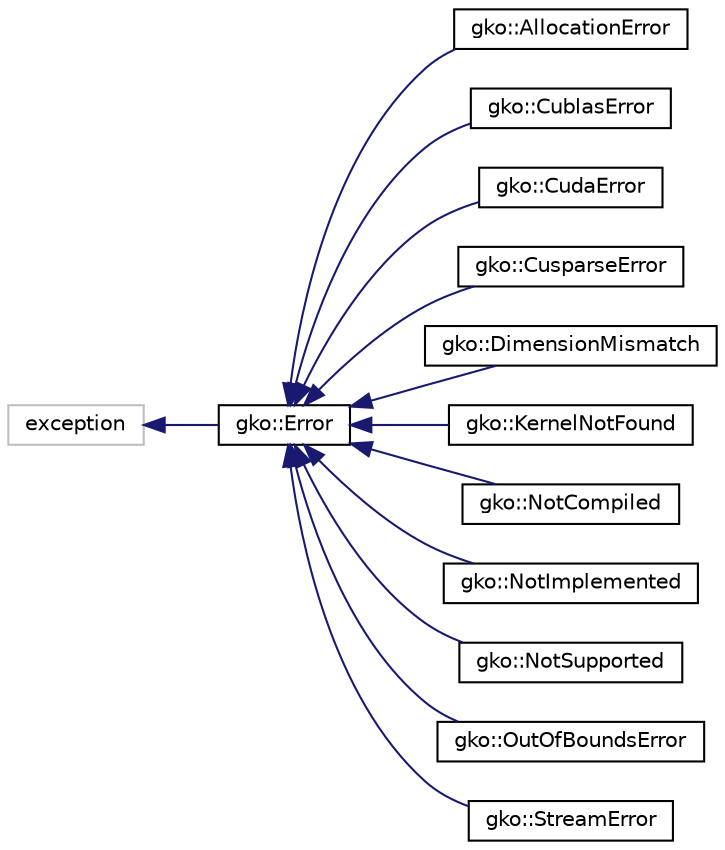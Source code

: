 digraph "Graphical Class Hierarchy"
{
 // INTERACTIVE_SVG=YES
  edge [fontname="Helvetica",fontsize="10",labelfontname="Helvetica",labelfontsize="10"];
  node [fontname="Helvetica",fontsize="10",shape=record];
  rankdir="LR";
  Node1 [label="exception",height=0.2,width=0.4,color="grey75", fillcolor="white", style="filled"];
  Node1 -> Node2 [dir="back",color="midnightblue",fontsize="10",style="solid",fontname="Helvetica"];
  Node2 [label="gko::Error",height=0.2,width=0.4,color="black", fillcolor="white", style="filled",URL="$classgko_1_1Error.html",tooltip="The Error class is used to report exceptional behaviour in library functions. "];
  Node2 -> Node3 [dir="back",color="midnightblue",fontsize="10",style="solid",fontname="Helvetica"];
  Node3 [label="gko::AllocationError",height=0.2,width=0.4,color="black", fillcolor="white", style="filled",URL="$classgko_1_1AllocationError.html",tooltip="AllocationError is thrown if a memory allocation fails. "];
  Node2 -> Node4 [dir="back",color="midnightblue",fontsize="10",style="solid",fontname="Helvetica"];
  Node4 [label="gko::CublasError",height=0.2,width=0.4,color="black", fillcolor="white", style="filled",URL="$classgko_1_1CublasError.html",tooltip="CublasError is thrown when a cuBLAS routine throws a non-zero error code. "];
  Node2 -> Node5 [dir="back",color="midnightblue",fontsize="10",style="solid",fontname="Helvetica"];
  Node5 [label="gko::CudaError",height=0.2,width=0.4,color="black", fillcolor="white", style="filled",URL="$classgko_1_1CudaError.html",tooltip="CudaError is thrown when a CUDA routine throws a non-zero error code. "];
  Node2 -> Node6 [dir="back",color="midnightblue",fontsize="10",style="solid",fontname="Helvetica"];
  Node6 [label="gko::CusparseError",height=0.2,width=0.4,color="black", fillcolor="white", style="filled",URL="$classgko_1_1CusparseError.html",tooltip="CusparseError is thrown when a cuSPARSE routine throws a non-zero error code. "];
  Node2 -> Node7 [dir="back",color="midnightblue",fontsize="10",style="solid",fontname="Helvetica"];
  Node7 [label="gko::DimensionMismatch",height=0.2,width=0.4,color="black", fillcolor="white", style="filled",URL="$classgko_1_1DimensionMismatch.html",tooltip="DimensionMismatch is thrown if an operation is being applied to LinOps of incompatible size..."];
  Node2 -> Node8 [dir="back",color="midnightblue",fontsize="10",style="solid",fontname="Helvetica"];
  Node8 [label="gko::KernelNotFound",height=0.2,width=0.4,color="black", fillcolor="white", style="filled",URL="$classgko_1_1KernelNotFound.html",tooltip="KernelNotFound is thrown if Ginkgo cannot find a kernel which satisfies the criteria imposed by the i..."];
  Node2 -> Node9 [dir="back",color="midnightblue",fontsize="10",style="solid",fontname="Helvetica"];
  Node9 [label="gko::NotCompiled",height=0.2,width=0.4,color="black", fillcolor="white", style="filled",URL="$classgko_1_1NotCompiled.html",tooltip="NotCompiled is thrown when attempting to call an operation which is a part of a module that was not c..."];
  Node2 -> Node10 [dir="back",color="midnightblue",fontsize="10",style="solid",fontname="Helvetica"];
  Node10 [label="gko::NotImplemented",height=0.2,width=0.4,color="black", fillcolor="white", style="filled",URL="$classgko_1_1NotImplemented.html",tooltip="NotImplemented is thrown in case an operation has not yet been implemented (but will be implemented i..."];
  Node2 -> Node11 [dir="back",color="midnightblue",fontsize="10",style="solid",fontname="Helvetica"];
  Node11 [label="gko::NotSupported",height=0.2,width=0.4,color="black", fillcolor="white", style="filled",URL="$classgko_1_1NotSupported.html",tooltip="NotSupported is thrown in case it is not possible to perform the requested operation on the given obj..."];
  Node2 -> Node12 [dir="back",color="midnightblue",fontsize="10",style="solid",fontname="Helvetica"];
  Node12 [label="gko::OutOfBoundsError",height=0.2,width=0.4,color="black", fillcolor="white", style="filled",URL="$classgko_1_1OutOfBoundsError.html",tooltip="OutOfBoundsError is thrown if a memory access is detected to be out-of-bounds. "];
  Node2 -> Node13 [dir="back",color="midnightblue",fontsize="10",style="solid",fontname="Helvetica"];
  Node13 [label="gko::StreamError",height=0.2,width=0.4,color="black", fillcolor="white", style="filled",URL="$classgko_1_1StreamError.html",tooltip="StreamError is thrown if accessing a stream failed. "];
}
